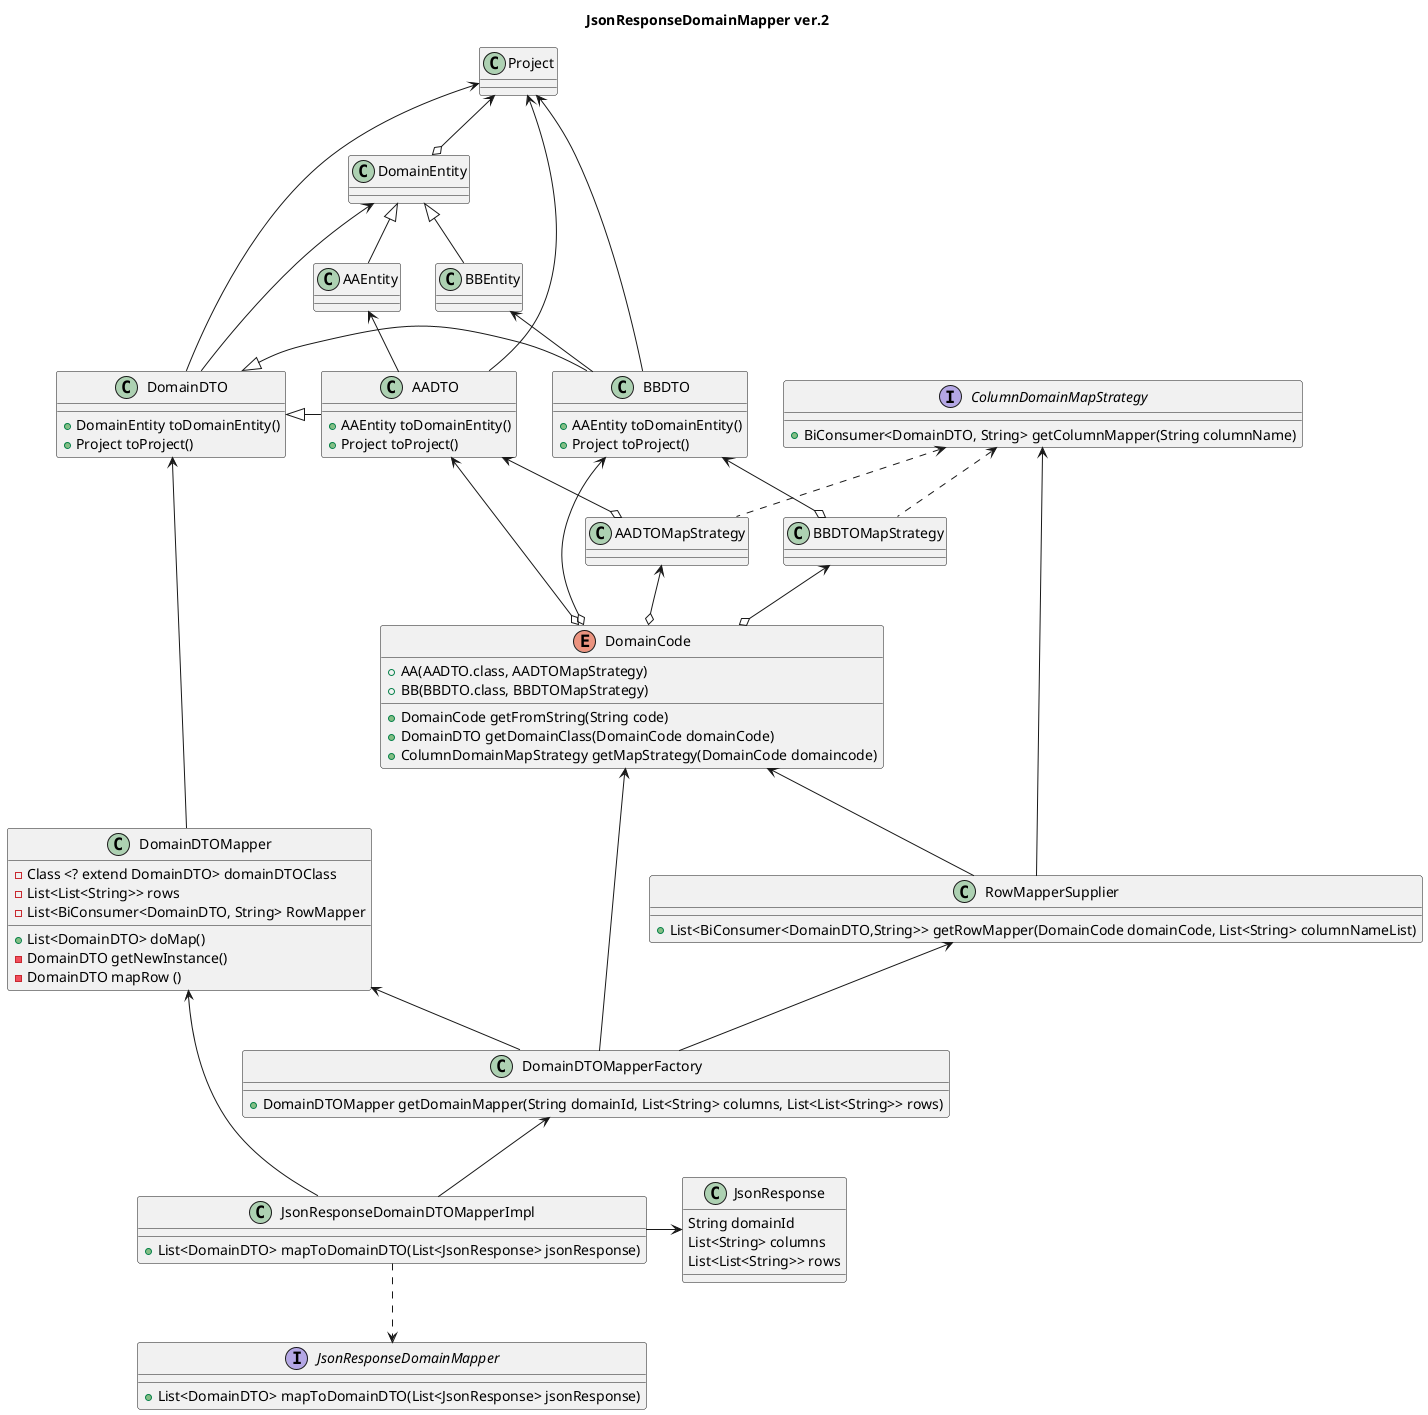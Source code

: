 @startuml
'https://plantuml.com/class-diagram
title: JsonResponseDomainMapper ver.2

DomainEntity <|-- AAEntity
DomainEntity <|-- BBEntity
DomainDTO <|- AADTO
DomainDTO <|- BBDTO
DomainDTO <-- DomainDTOMapper
DomainDTOMapper <-- DomainDTOMapperFactory
DomainCode <-- RowMapperSupplier

AADTOMapStrategy <--o DomainCode
BBDTOMapStrategy <--o DomainCode
AADTO <-o DomainCode
BBDTO <-o DomainCode
AADTO <--o AADTOMapStrategy
BBDTO <--o BBDTOMapStrategy


AAEntity <-- AADTO

BBEntity <-- BBDTO

Project <-- AADTO
Project <-- BBDTO
Project <-- DomainDTO
DomainEntity <-- DomainDTO

Project <--o DomainEntity




JsonResponseDomainMapper <.u. JsonResponseDomainDTOMapperImpl
JsonResponse <-l- JsonResponseDomainDTOMapperImpl

DomainDTOMapperFactory <-- JsonResponseDomainDTOMapperImpl
DomainDTOMapper <-- JsonResponseDomainDTOMapperImpl
ColumnDomainMapStrategy <.. AADTOMapStrategy
ColumnDomainMapStrategy <.. BBDTOMapStrategy
DomainCode <-- DomainDTOMapperFactory
RowMapperSupplier <-- DomainDTOMapperFactory

ColumnDomainMapStrategy <-- RowMapperSupplier

class JsonResponse{
{field} String domainId
{field} List<String> columns
{field} List<List<String>> rows
}

interface JsonResponseDomainMapper{
+ List<DomainDTO> mapToDomainDTO(List<JsonResponse> jsonResponse)
}

interface ColumnDomainMapStrategy{
+ BiConsumer<DomainDTO, String> getColumnMapper(String columnName)
}


class RowMapperSupplier{
+ List<BiConsumer<DomainDTO,String>> getRowMapper(DomainCode domainCode, List<String> columnNameList)
}


class JsonResponseDomainDTOMapperImpl{
+ List<DomainDTO> mapToDomainDTO(List<JsonResponse> jsonResponse)
}

class DomainDTOMapperFactory {
+ DomainDTOMapper getDomainMapper(String domainId, List<String> columns, List<List<String>> rows)
}

class DomainDTOMapper {
- Class <? extend DomainDTO> domainDTOClass
- List<List<String>> rows
- List<BiConsumer<DomainDTO, String> RowMapper
+ List<DomainDTO> doMap()
- DomainDTO getNewInstance()
- DomainDTO mapRow ()
}

class AADTOMapStrategy {
}
class BBDTOMapStrategy {
}



class Project{
}

class DomainDTO{
+ DomainEntity toDomainEntity()
+ Project toProject()
}

class AADTO {
+ AAEntity toDomainEntity()
+ Project toProject()
}

class BBDTO {
+ AAEntity toDomainEntity()
+ Project toProject()
}

class AAEntity {
}

class BBEntity {
}

enum DomainCode {
+{field}AA(AADTO.class, AADTOMapStrategy)
+{field}BB(BBDTO.class, BBDTOMapStrategy)
+ DomainCode getFromString(String code)
+ DomainDTO getDomainClass(DomainCode domainCode)
+ ColumnDomainMapStrategy getMapStrategy(DomainCode domaincode)
}

@enduml